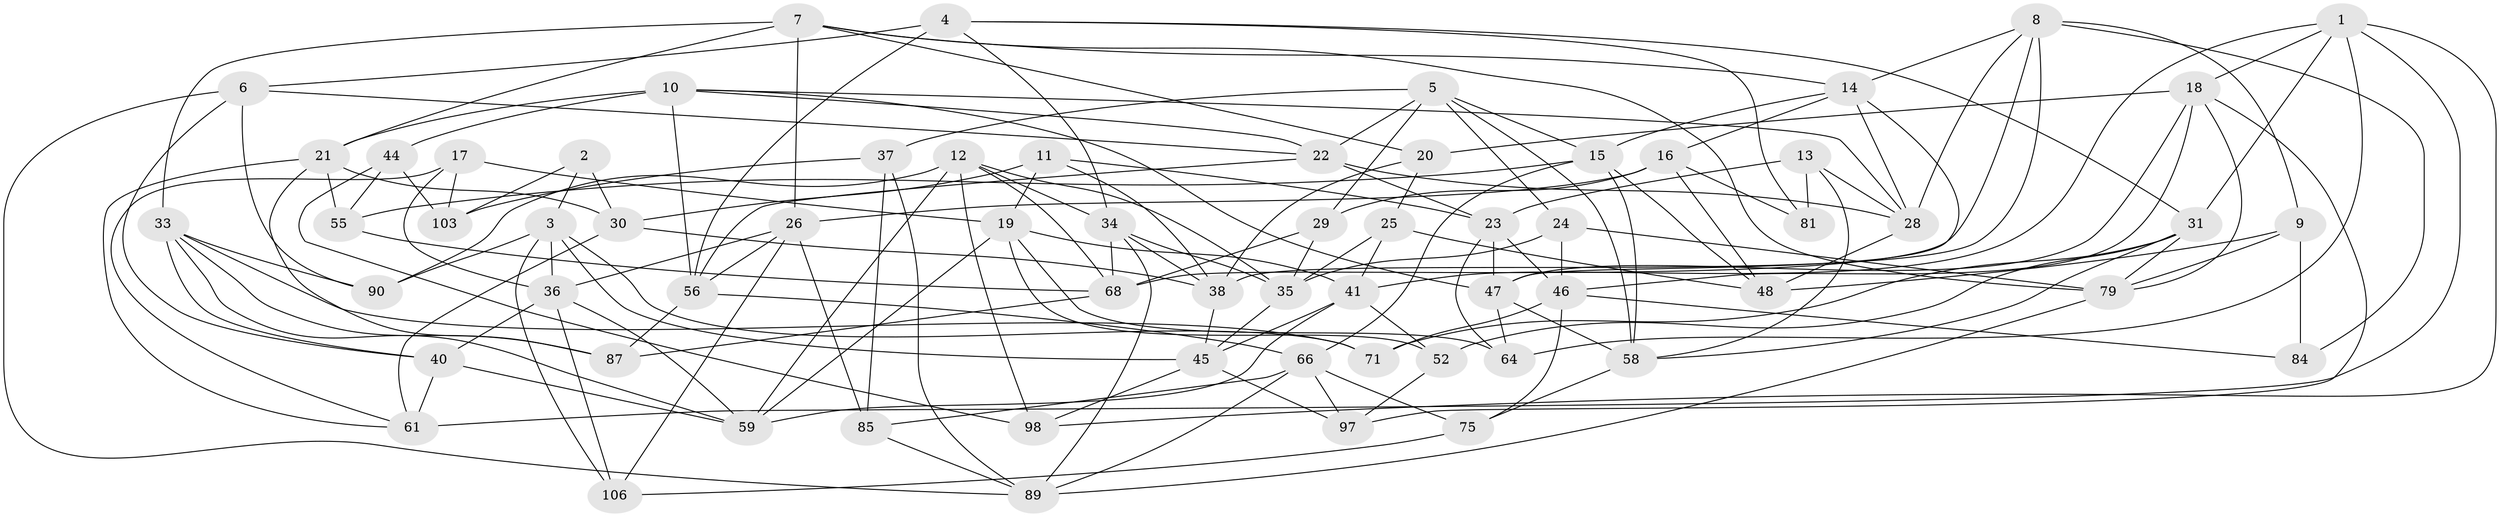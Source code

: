 // original degree distribution, {4: 1.0}
// Generated by graph-tools (version 1.1) at 2025/42/03/06/25 10:42:18]
// undirected, 65 vertices, 165 edges
graph export_dot {
graph [start="1"]
  node [color=gray90,style=filled];
  1 [super="+39"];
  2;
  3 [super="+78"];
  4 [super="+54"];
  5 [super="+27"];
  6 [super="+50"];
  7 [super="+65"];
  8 [super="+102"];
  9 [super="+32"];
  10 [super="+95"];
  11;
  12 [super="+60"];
  13;
  14 [super="+101"];
  15 [super="+100"];
  16 [super="+77"];
  17;
  18 [super="+99"];
  19 [super="+63"];
  20;
  21 [super="+80"];
  22 [super="+96"];
  23 [super="+42"];
  24;
  25;
  26 [super="+76"];
  28 [super="+43"];
  29;
  30 [super="+92"];
  31 [super="+69"];
  33 [super="+49"];
  34 [super="+57"];
  35 [super="+93"];
  36 [super="+70"];
  37;
  38 [super="+88"];
  40 [super="+62"];
  41 [super="+73"];
  44;
  45 [super="+53"];
  46 [super="+104"];
  47 [super="+51"];
  48 [super="+67"];
  52;
  55;
  56 [super="+83"];
  58 [super="+94"];
  59 [super="+91"];
  61 [super="+74"];
  64;
  66 [super="+86"];
  68 [super="+72"];
  71;
  75;
  79 [super="+82"];
  81;
  84;
  85;
  87;
  89 [super="+105"];
  90;
  97;
  98;
  103;
  106;
  1 -- 61;
  1 -- 18;
  1 -- 64;
  1 -- 98;
  1 -- 31;
  1 -- 41;
  2 -- 30 [weight=2];
  2 -- 103;
  2 -- 3;
  3 -- 45;
  3 -- 90;
  3 -- 36;
  3 -- 106;
  3 -- 71;
  4 -- 6 [weight=2];
  4 -- 31;
  4 -- 56;
  4 -- 81;
  4 -- 34;
  5 -- 29;
  5 -- 24;
  5 -- 37;
  5 -- 58;
  5 -- 22;
  5 -- 15;
  6 -- 89;
  6 -- 90;
  6 -- 22;
  6 -- 40;
  7 -- 20;
  7 -- 21;
  7 -- 14;
  7 -- 33;
  7 -- 26;
  7 -- 79;
  8 -- 84;
  8 -- 68;
  8 -- 9;
  8 -- 28;
  8 -- 14;
  8 -- 38;
  9 -- 84 [weight=2];
  9 -- 79;
  9 -- 48 [weight=2];
  10 -- 28;
  10 -- 44;
  10 -- 56;
  10 -- 47;
  10 -- 22;
  10 -- 21;
  11 -- 23;
  11 -- 30;
  11 -- 38;
  11 -- 19;
  12 -- 34;
  12 -- 98;
  12 -- 90;
  12 -- 59;
  12 -- 68;
  12 -- 35;
  13 -- 81;
  13 -- 58;
  13 -- 28;
  13 -- 23;
  14 -- 28;
  14 -- 15;
  14 -- 16;
  14 -- 47;
  15 -- 55;
  15 -- 66;
  15 -- 48;
  15 -- 58;
  16 -- 81 [weight=2];
  16 -- 29;
  16 -- 26;
  16 -- 48;
  17 -- 103;
  17 -- 19;
  17 -- 36;
  17 -- 61;
  18 -- 20;
  18 -- 97;
  18 -- 46;
  18 -- 79;
  18 -- 47;
  19 -- 52;
  19 -- 64;
  19 -- 59;
  19 -- 41;
  20 -- 25;
  20 -- 38;
  21 -- 55;
  21 -- 87;
  21 -- 61;
  21 -- 30;
  22 -- 28;
  22 -- 56;
  22 -- 23;
  23 -- 64;
  23 -- 46;
  23 -- 47;
  24 -- 35;
  24 -- 46;
  24 -- 79;
  25 -- 35;
  25 -- 48;
  25 -- 41;
  26 -- 85;
  26 -- 36;
  26 -- 106;
  26 -- 56;
  28 -- 48;
  29 -- 68;
  29 -- 35;
  30 -- 61;
  30 -- 38;
  31 -- 71;
  31 -- 58;
  31 -- 52;
  31 -- 79;
  33 -- 71;
  33 -- 90;
  33 -- 40;
  33 -- 87;
  33 -- 59;
  34 -- 38;
  34 -- 35;
  34 -- 89;
  34 -- 68;
  35 -- 45;
  36 -- 40;
  36 -- 106;
  36 -- 59;
  37 -- 85;
  37 -- 103;
  37 -- 89;
  38 -- 45;
  40 -- 61 [weight=2];
  40 -- 59;
  41 -- 52;
  41 -- 59;
  41 -- 45;
  44 -- 98;
  44 -- 103;
  44 -- 55;
  45 -- 98;
  45 -- 97;
  46 -- 75;
  46 -- 84;
  46 -- 71;
  47 -- 58;
  47 -- 64;
  52 -- 97;
  55 -- 68;
  56 -- 66;
  56 -- 87;
  58 -- 75;
  66 -- 85;
  66 -- 97;
  66 -- 89;
  66 -- 75;
  68 -- 87;
  75 -- 106;
  79 -- 89;
  85 -- 89;
}

